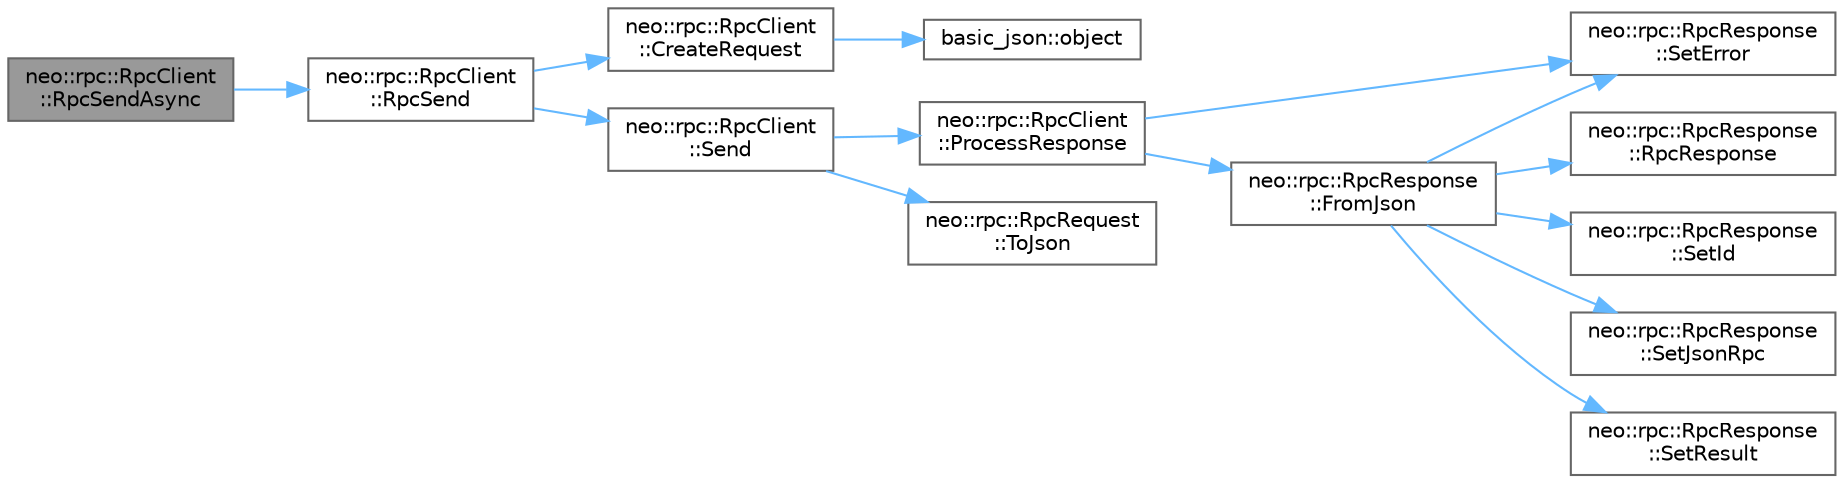 digraph "neo::rpc::RpcClient::RpcSendAsync"
{
 // LATEX_PDF_SIZE
  bgcolor="transparent";
  edge [fontname=Helvetica,fontsize=10,labelfontname=Helvetica,labelfontsize=10];
  node [fontname=Helvetica,fontsize=10,shape=box,height=0.2,width=0.4];
  rankdir="LR";
  Node1 [id="Node000001",label="neo::rpc::RpcClient\l::RpcSendAsync",height=0.2,width=0.4,color="gray40", fillcolor="grey60", style="filled", fontcolor="black",tooltip="Sends an RPC request with method and parameters asynchronously."];
  Node1 -> Node2 [id="edge14_Node000001_Node000002",color="steelblue1",style="solid",tooltip=" "];
  Node2 [id="Node000002",label="neo::rpc::RpcClient\l::RpcSend",height=0.2,width=0.4,color="grey40", fillcolor="white", style="filled",URL="$classneo_1_1rpc_1_1_rpc_client.html#a39612be405e7d8da1c5a67b7a537df98",tooltip="Sends an RPC request with method and parameters."];
  Node2 -> Node3 [id="edge15_Node000002_Node000003",color="steelblue1",style="solid",tooltip=" "];
  Node3 [id="Node000003",label="neo::rpc::RpcClient\l::CreateRequest",height=0.2,width=0.4,color="grey40", fillcolor="white", style="filled",URL="$classneo_1_1rpc_1_1_rpc_client.html#ad1e5893f991a8a70835d1b90fdd11a6b",tooltip="Creates an RPC request."];
  Node3 -> Node4 [id="edge16_Node000003_Node000004",color="steelblue1",style="solid",tooltip=" "];
  Node4 [id="Node000004",label="basic_json::object",height=0.2,width=0.4,color="grey40", fillcolor="white", style="filled",URL="$classbasic__json.html#a50a0e8dacc0f4aa12162da666595e6fd",tooltip="explicitly create an object from an initializer list"];
  Node2 -> Node5 [id="edge17_Node000002_Node000005",color="steelblue1",style="solid",tooltip=" "];
  Node5 [id="Node000005",label="neo::rpc::RpcClient\l::Send",height=0.2,width=0.4,color="grey40", fillcolor="white", style="filled",URL="$classneo_1_1rpc_1_1_rpc_client.html#ad09c177c2f41d3558543206f2e331db0",tooltip="Sends an RPC request synchronously."];
  Node5 -> Node6 [id="edge18_Node000005_Node000006",color="steelblue1",style="solid",tooltip=" "];
  Node6 [id="Node000006",label="neo::rpc::RpcClient\l::ProcessResponse",height=0.2,width=0.4,color="grey40", fillcolor="white", style="filled",URL="$classneo_1_1rpc_1_1_rpc_client.html#a2a354f4ca91fd55887055433f6d3b8a4",tooltip="Processes an RPC response."];
  Node6 -> Node7 [id="edge19_Node000006_Node000007",color="steelblue1",style="solid",tooltip=" "];
  Node7 [id="Node000007",label="neo::rpc::RpcResponse\l::FromJson",height=0.2,width=0.4,color="grey40", fillcolor="white", style="filled",URL="$classneo_1_1rpc_1_1_rpc_response.html#ab8c32bb97a37d9d7aa47693b2251220d",tooltip="Parses a response from JSON."];
  Node7 -> Node8 [id="edge20_Node000007_Node000008",color="steelblue1",style="solid",tooltip=" "];
  Node8 [id="Node000008",label="neo::rpc::RpcResponse\l::RpcResponse",height=0.2,width=0.4,color="grey40", fillcolor="white", style="filled",URL="$classneo_1_1rpc_1_1_rpc_response.html#a90b6d4291742f116616fe6185b74bd16",tooltip="Constructs an RpcResponse."];
  Node7 -> Node9 [id="edge21_Node000007_Node000009",color="steelblue1",style="solid",tooltip=" "];
  Node9 [id="Node000009",label="neo::rpc::RpcResponse\l::SetError",height=0.2,width=0.4,color="grey40", fillcolor="white", style="filled",URL="$classneo_1_1rpc_1_1_rpc_response.html#ace0186c29759ce119183968a1a2d1bce",tooltip="Sets the error."];
  Node7 -> Node10 [id="edge22_Node000007_Node000010",color="steelblue1",style="solid",tooltip=" "];
  Node10 [id="Node000010",label="neo::rpc::RpcResponse\l::SetId",height=0.2,width=0.4,color="grey40", fillcolor="white", style="filled",URL="$classneo_1_1rpc_1_1_rpc_response.html#a521250b53045acbb157b80d7ea51e4ad",tooltip="Sets the request ID."];
  Node7 -> Node11 [id="edge23_Node000007_Node000011",color="steelblue1",style="solid",tooltip=" "];
  Node11 [id="Node000011",label="neo::rpc::RpcResponse\l::SetJsonRpc",height=0.2,width=0.4,color="grey40", fillcolor="white", style="filled",URL="$classneo_1_1rpc_1_1_rpc_response.html#a05517eb8dfe11a0618d342822d698a4d",tooltip="Sets the JSON-RPC version."];
  Node7 -> Node12 [id="edge24_Node000007_Node000012",color="steelblue1",style="solid",tooltip=" "];
  Node12 [id="Node000012",label="neo::rpc::RpcResponse\l::SetResult",height=0.2,width=0.4,color="grey40", fillcolor="white", style="filled",URL="$classneo_1_1rpc_1_1_rpc_response.html#a4e90a99621fada2ed297dee7469e27a0",tooltip="Sets the result."];
  Node6 -> Node9 [id="edge25_Node000006_Node000009",color="steelblue1",style="solid",tooltip=" "];
  Node5 -> Node13 [id="edge26_Node000005_Node000013",color="steelblue1",style="solid",tooltip=" "];
  Node13 [id="Node000013",label="neo::rpc::RpcRequest\l::ToJson",height=0.2,width=0.4,color="grey40", fillcolor="white", style="filled",URL="$classneo_1_1rpc_1_1_rpc_request.html#ae65a270d9d18f29bcebedd1b5fe91934",tooltip="Converts the request to JSON."];
}

